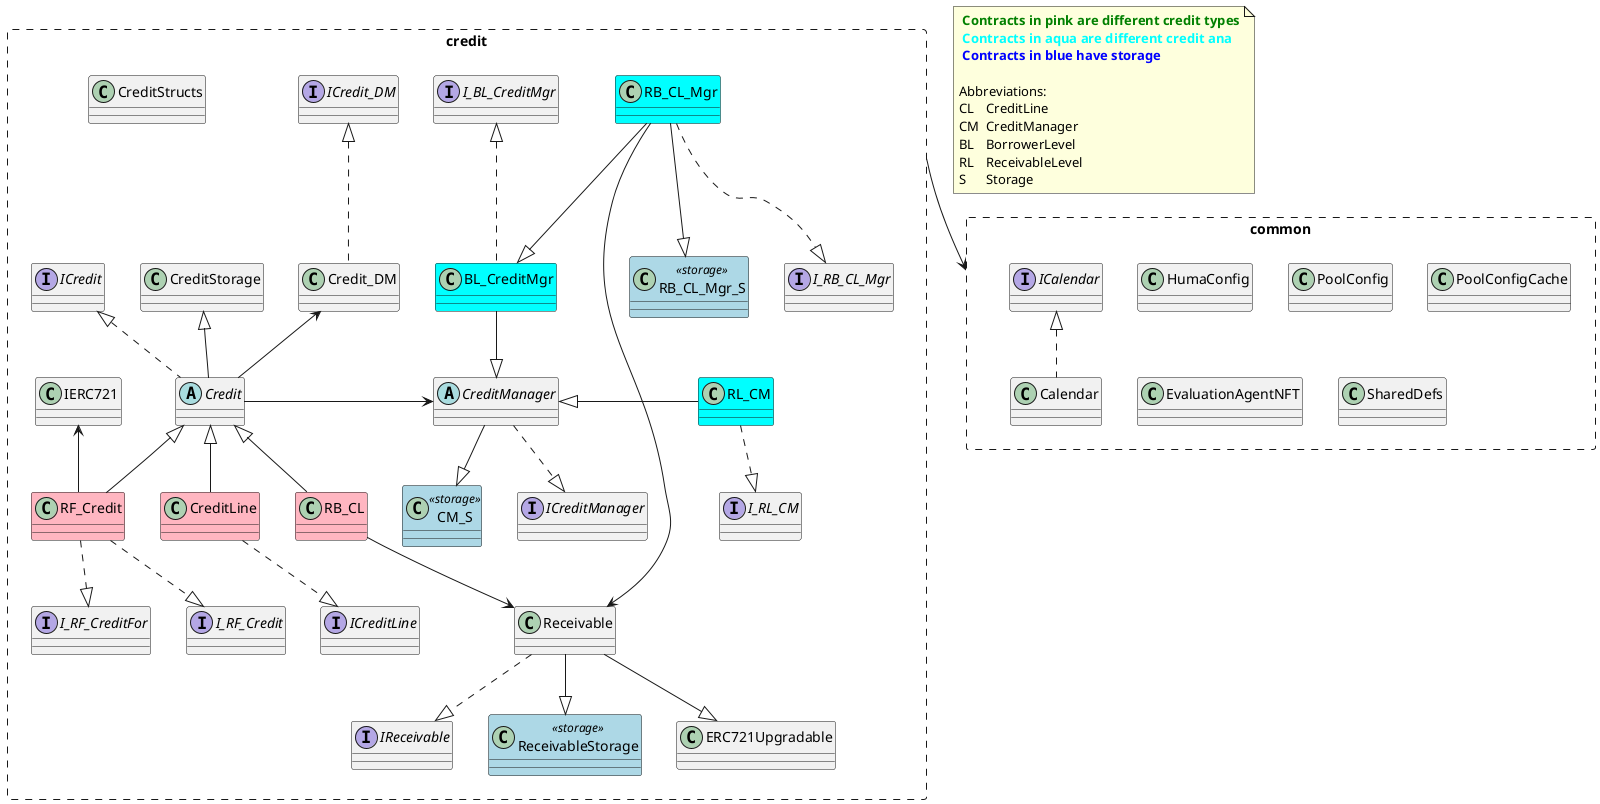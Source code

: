 @startuml
allowmixing

rectangle "common" #line.dashed {
  interface ICalendar
  class Calendar
  class HumaConfig
  class PoolConfig
  class PoolConfigCache
  class EvaluationAgentNFT
  class SharedDefs
  ICalendar <|.. Calendar
}


package credit <<Rectangle>> #line.dashed {
  interface I_BL_CreditMgr
  interface ICredit
  interface ICredit_DM
  interface ICreditLine
  interface ICreditManager
  interface IReceivable
  interface I_RB_CL_Mgr
  interface I_RF_Credit
  interface I_RF_CreditFor
  interface I_RL_CM

  class BL_CreditMgr #back:aqua
  abstract class Credit
  class Credit_DM
  class CreditLine #back:lightpink
  abstract class CreditManager
  class CM_S <<storage>> #back:lightblue
  class CreditStorage
  class CreditStructs
  class Receivable
  class RB_CL #back:lightpink
  class RB_CL_Mgr #back:aqua
  class RB_CL_Mgr_S <<storage>> #back:lightblue
  class RF_Credit #back:lightpink
  class RL_CM #back:aqua
  class ReceivableStorage <<storage>> #back:lightblue


BL_CreditMgr .up.|> I_BL_CreditMgr
BL_CreditMgr --|> CreditManager

Credit .up.|> ICredit
Credit -up-|> CreditStorage

Credit_DM .up.|> ICredit_DM

CreditLine ..|> ICreditLine
CreditLine -up-|> Credit

CreditManager ..|> ICreditManager 
CreditManager --|> CM_S


Receivable ..|> IReceivable
Receivable --|> ReceivableStorage
Receivable --|> ERC721Upgradable
  
RB_CL -up-|> Credit

RB_CL_Mgr ..|> I_RB_CL_Mgr
RB_CL_Mgr --|> BL_CreditMgr
RB_CL_Mgr --|> RB_CL_Mgr_S

RF_Credit ..|> I_RF_Credit
RF_Credit ..|> I_RF_CreditFor
RF_Credit -up-|> Credit
RF_Credit -up-> IERC721

RL_CM -right-|> CreditManager

RL_CM ..|>I_RL_CM

Receivable <-up- RB_CL
Receivable <-up- RB_CL_Mgr

Credit -right-> CreditManager
Credit -up-> Credit_DM

}



note as NoteCredit
  <b><font color="green"> Contracts in pink are different credit types</b>
  <b><font color="aqua"> Contracts in aqua are different credit ana</b>
  <b><font color="blue"> Contracts in blue have storage</b>

  Abbreviations:
  CL\tCreditLine
  CM\tCreditManager 
  BL\tBorrowerLevel
  RL\tReceivableLevel
  S\tStorage
end note

credit --> common

@enduml